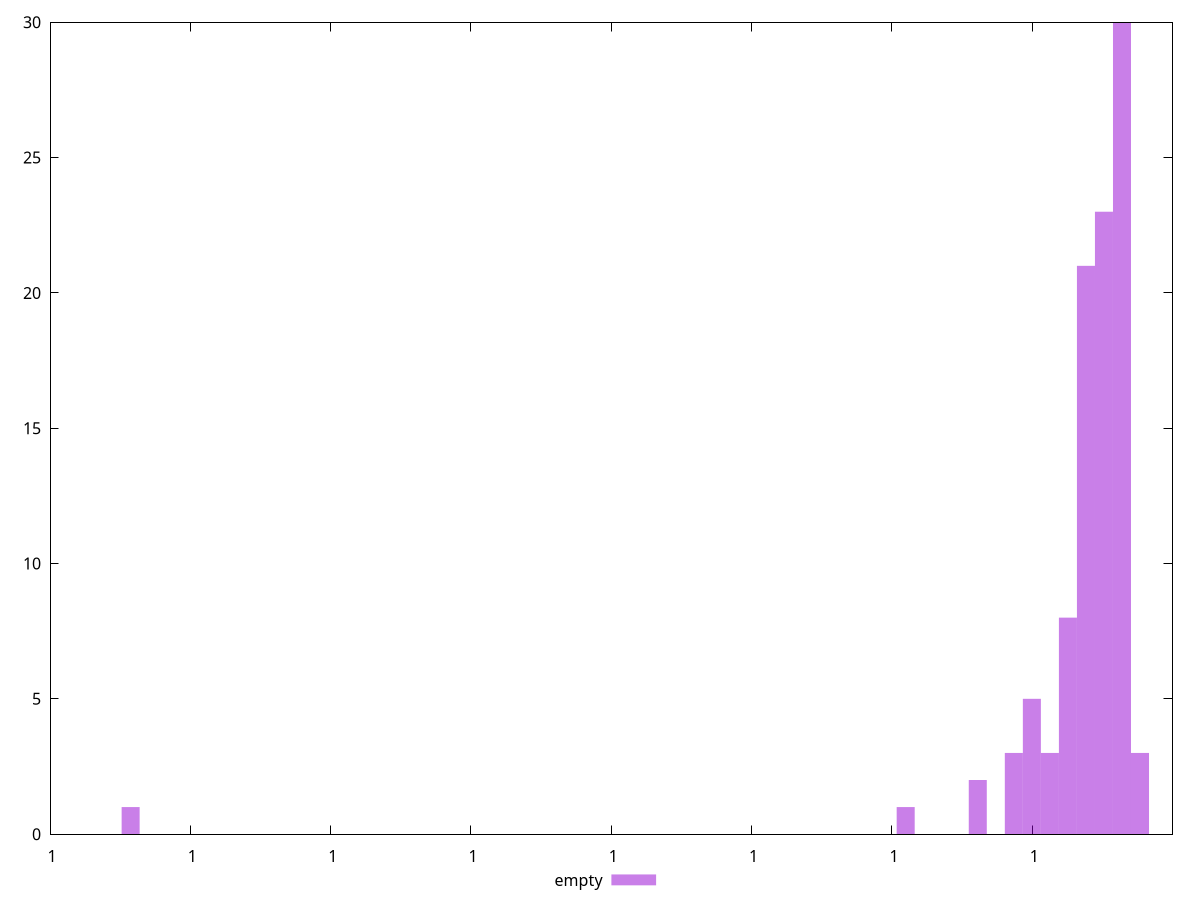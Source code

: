 $_empty <<EOF
0.9999999999996916 21
0.99999999999982 30
0.9999999999997558 23
0.9999999999990492 1
0.9999999999993061 2
0.9999999999996273 8
0.9999999999994346 3
0.9999999999994988 5
0.9999999999998842 3
0.9999999999995631 3
0.9999999999962873 1
EOF
set key outside below
set terminal pngcairo
set output "report_00006_2020-11-02T20-21-41.718Z/mainthread-work-breakdown/empty//hist.png"
set yrange [0:30]
set boxwidth 6.423177026366977e-14
set style fill transparent solid 0.5 noborder
plot $_empty title "empty" with boxes ,